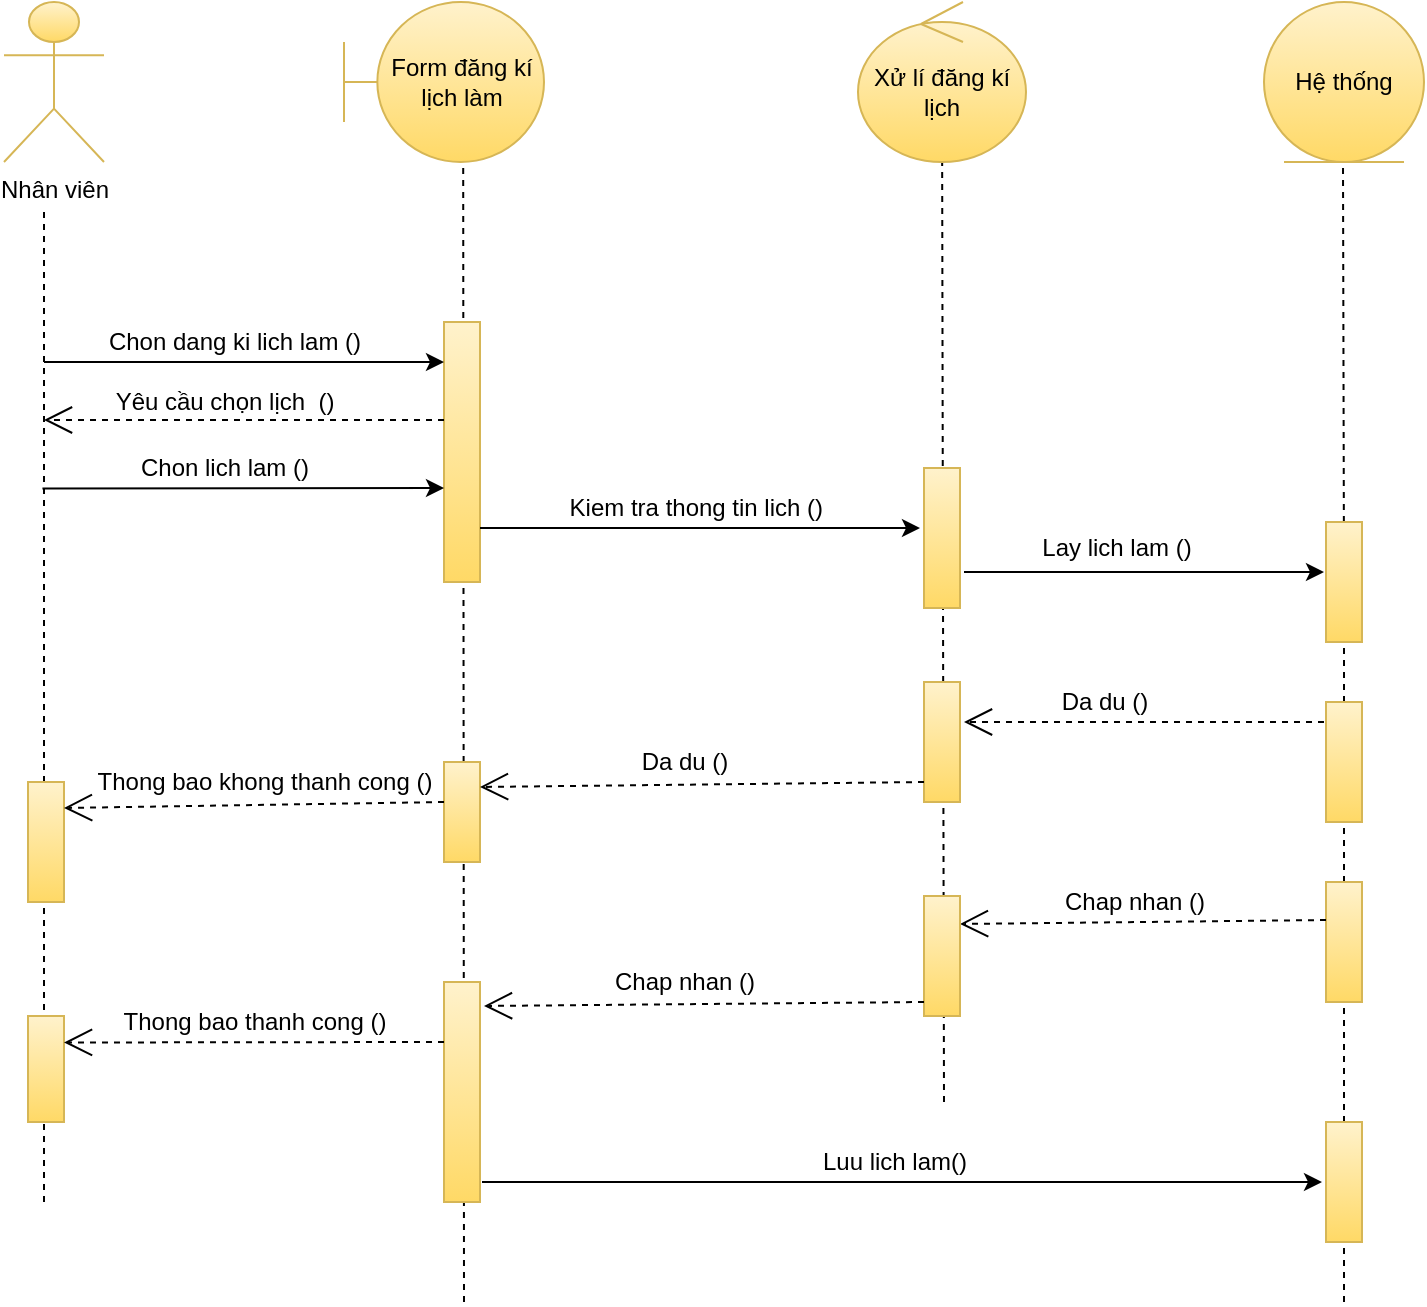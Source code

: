 <mxfile version="13.10.6" type="device"><diagram id="kgpKYQtTHZ0yAKxKKP6v" name="Page-1"><mxGraphModel dx="1038" dy="580" grid="1" gridSize="10" guides="1" tooltips="1" connect="1" arrows="1" fold="1" page="1" pageScale="1" pageWidth="850" pageHeight="1100" math="0" shadow="0"><root><mxCell id="0"/><mxCell id="1" parent="0"/><mxCell id="7q86p-iXGSad_-UU9DT7-1" value="Nhân viên" style="shape=umlActor;verticalLabelPosition=bottom;verticalAlign=top;html=1;gradientColor=#ffd966;fillColor=#fff2cc;strokeColor=#d6b656;" parent="1" vertex="1"><mxGeometry x="110" y="40" width="50" height="80" as="geometry"/></mxCell><mxCell id="7q86p-iXGSad_-UU9DT7-9" value="" style="endArrow=none;dashed=1;html=1;" parent="1" edge="1"><mxGeometry width="50" height="50" relative="1" as="geometry"><mxPoint x="130" y="640" as="sourcePoint"/><mxPoint x="130" y="144" as="targetPoint"/></mxGeometry></mxCell><mxCell id="7q86p-iXGSad_-UU9DT7-10" value="" style="endArrow=none;dashed=1;html=1;entryX=0.596;entryY=1.008;entryDx=0;entryDy=0;entryPerimeter=0;" parent="1" target="7q86p-iXGSad_-UU9DT7-27" edge="1"><mxGeometry width="50" height="50" relative="1" as="geometry"><mxPoint x="340" y="690" as="sourcePoint"/><mxPoint x="340" y="130" as="targetPoint"/></mxGeometry></mxCell><mxCell id="7q86p-iXGSad_-UU9DT7-12" value="" style="endArrow=none;dashed=1;html=1;" parent="1" target="7q86p-iXGSad_-UU9DT7-28" edge="1"><mxGeometry width="50" height="50" relative="1" as="geometry"><mxPoint x="580" y="590" as="sourcePoint"/><mxPoint x="578.5" y="150" as="targetPoint"/></mxGeometry></mxCell><mxCell id="7q86p-iXGSad_-UU9DT7-27" value="Form đăng kí lịch làm" style="shape=umlBoundary;whiteSpace=wrap;html=1;gradientColor=#ffd966;fillColor=#fff2cc;strokeColor=#d6b656;" parent="1" vertex="1"><mxGeometry x="280" y="40" width="100" height="80" as="geometry"/></mxCell><mxCell id="7q86p-iXGSad_-UU9DT7-28" value="Xử lí đăng kí lịch" style="ellipse;shape=umlControl;whiteSpace=wrap;html=1;gradientColor=#ffd966;fillColor=#fff2cc;strokeColor=#d6b656;" parent="1" vertex="1"><mxGeometry x="537" y="40" width="84" height="80" as="geometry"/></mxCell><mxCell id="7q86p-iXGSad_-UU9DT7-30" value="" style="rounded=0;whiteSpace=wrap;html=1;gradientColor=#ffd966;fillColor=#fff2cc;strokeColor=#d6b656;" parent="1" vertex="1"><mxGeometry x="330" y="200" width="18" height="130" as="geometry"/></mxCell><mxCell id="7q86p-iXGSad_-UU9DT7-31" value="" style="endArrow=classic;html=1;" parent="1" edge="1"><mxGeometry width="50" height="50" relative="1" as="geometry"><mxPoint x="130" y="220" as="sourcePoint"/><mxPoint x="330" y="220" as="targetPoint"/></mxGeometry></mxCell><mxCell id="7q86p-iXGSad_-UU9DT7-33" value="Chon dang ki lich lam ()" style="text;html=1;align=center;verticalAlign=middle;resizable=0;points=[];autosize=1;" parent="1" vertex="1"><mxGeometry x="155" y="200" width="140" height="20" as="geometry"/></mxCell><mxCell id="7q86p-iXGSad_-UU9DT7-35" value="Chon lich lam ()" style="text;html=1;align=center;verticalAlign=middle;resizable=0;points=[];autosize=1;" parent="1" vertex="1"><mxGeometry x="170" y="263" width="100" height="20" as="geometry"/></mxCell><mxCell id="7q86p-iXGSad_-UU9DT7-36" value="" style="endArrow=classic;html=1;" parent="1" edge="1"><mxGeometry width="50" height="50" relative="1" as="geometry"><mxPoint x="348" y="303" as="sourcePoint"/><mxPoint x="568" y="303" as="targetPoint"/></mxGeometry></mxCell><mxCell id="7q86p-iXGSad_-UU9DT7-50" value="&amp;nbsp;Kiem tra thong tin lich ()" style="text;html=1;align=center;verticalAlign=middle;resizable=0;points=[];autosize=1;" parent="1" vertex="1"><mxGeometry x="379" y="283" width="150" height="20" as="geometry"/></mxCell><mxCell id="5cE6aCdNLMLqde5PupL3-1" value="Hệ thống" style="ellipse;shape=umlEntity;whiteSpace=wrap;html=1;gradientColor=#ffd966;fillColor=#fff2cc;strokeColor=#d6b656;" parent="1" vertex="1"><mxGeometry x="740" y="40" width="80" height="80" as="geometry"/></mxCell><mxCell id="5cE6aCdNLMLqde5PupL3-11" value="" style="endArrow=none;dashed=1;html=1;" parent="1" edge="1" source="e7aXR3aMTCjTQuxkrJn8-4"><mxGeometry width="50" height="50" relative="1" as="geometry"><mxPoint x="780" y="520" as="sourcePoint"/><mxPoint x="779.5" y="120" as="targetPoint"/></mxGeometry></mxCell><mxCell id="5cE6aCdNLMLqde5PupL3-13" value="" style="rounded=0;whiteSpace=wrap;html=1;gradientColor=#ffd966;fillColor=#fff2cc;strokeColor=#d6b656;" parent="1" vertex="1"><mxGeometry x="570" y="273" width="18" height="70" as="geometry"/></mxCell><mxCell id="e7aXR3aMTCjTQuxkrJn8-1" value="" style="endArrow=open;endFill=1;endSize=12;html=1;dashed=1;" edge="1" parent="1"><mxGeometry width="160" relative="1" as="geometry"><mxPoint x="330" y="249" as="sourcePoint"/><mxPoint x="130" y="249" as="targetPoint"/></mxGeometry></mxCell><mxCell id="e7aXR3aMTCjTQuxkrJn8-2" value="" style="endArrow=classic;html=1;entryX=0.044;entryY=0.199;entryDx=0;entryDy=0;entryPerimeter=0;" edge="1" parent="1"><mxGeometry width="50" height="50" relative="1" as="geometry"><mxPoint x="129.21" y="283.3" as="sourcePoint"/><mxPoint x="330.002" y="283.0" as="targetPoint"/></mxGeometry></mxCell><mxCell id="e7aXR3aMTCjTQuxkrJn8-3" value="Yêu cầu chọn lịch&amp;nbsp; ()" style="text;html=1;align=center;verticalAlign=middle;resizable=0;points=[];autosize=1;" vertex="1" parent="1"><mxGeometry x="155" y="230" width="130" height="20" as="geometry"/></mxCell><mxCell id="e7aXR3aMTCjTQuxkrJn8-5" value="" style="endArrow=none;dashed=1;html=1;" edge="1" parent="1" source="e7aXR3aMTCjTQuxkrJn8-4"><mxGeometry width="50" height="50" relative="1" as="geometry"><mxPoint x="780" y="521" as="sourcePoint"/><mxPoint x="779.261" y="351" as="targetPoint"/></mxGeometry></mxCell><mxCell id="e7aXR3aMTCjTQuxkrJn8-4" value="" style="rounded=0;whiteSpace=wrap;html=1;gradientColor=#ffd966;fillColor=#fff2cc;strokeColor=#d6b656;" vertex="1" parent="1"><mxGeometry x="771" y="300" width="18" height="60" as="geometry"/></mxCell><mxCell id="e7aXR3aMTCjTQuxkrJn8-7" value="" style="endArrow=none;dashed=1;html=1;" edge="1" parent="1" target="e7aXR3aMTCjTQuxkrJn8-4"><mxGeometry width="50" height="50" relative="1" as="geometry"><mxPoint x="780" y="690" as="sourcePoint"/><mxPoint x="779.261" y="351" as="targetPoint"/></mxGeometry></mxCell><mxCell id="e7aXR3aMTCjTQuxkrJn8-8" value="" style="endArrow=classic;html=1;" edge="1" parent="1"><mxGeometry width="50" height="50" relative="1" as="geometry"><mxPoint x="590" y="325" as="sourcePoint"/><mxPoint x="770" y="325" as="targetPoint"/></mxGeometry></mxCell><mxCell id="e7aXR3aMTCjTQuxkrJn8-9" value="Lay lich lam ()" style="text;html=1;align=center;verticalAlign=middle;resizable=0;points=[];autosize=1;" vertex="1" parent="1"><mxGeometry x="621" y="303" width="90" height="20" as="geometry"/></mxCell><mxCell id="e7aXR3aMTCjTQuxkrJn8-10" value="" style="rounded=0;whiteSpace=wrap;html=1;gradientColor=#ffd966;fillColor=#fff2cc;strokeColor=#d6b656;" vertex="1" parent="1"><mxGeometry x="771" y="390" width="18" height="60" as="geometry"/></mxCell><mxCell id="e7aXR3aMTCjTQuxkrJn8-11" value="" style="endArrow=open;endFill=1;endSize=12;html=1;dashed=1;" edge="1" parent="1"><mxGeometry width="160" relative="1" as="geometry"><mxPoint x="770" y="400" as="sourcePoint"/><mxPoint x="590" y="400" as="targetPoint"/></mxGeometry></mxCell><mxCell id="e7aXR3aMTCjTQuxkrJn8-14" value="" style="rounded=0;whiteSpace=wrap;html=1;gradientColor=#ffd966;fillColor=#fff2cc;strokeColor=#d6b656;" vertex="1" parent="1"><mxGeometry x="570" y="380" width="18" height="60" as="geometry"/></mxCell><mxCell id="e7aXR3aMTCjTQuxkrJn8-15" value="Da du ()" style="text;html=1;align=center;verticalAlign=middle;resizable=0;points=[];autosize=1;" vertex="1" parent="1"><mxGeometry x="630" y="380" width="60" height="20" as="geometry"/></mxCell><mxCell id="e7aXR3aMTCjTQuxkrJn8-16" value="" style="rounded=0;whiteSpace=wrap;html=1;gradientColor=#ffd966;fillColor=#fff2cc;strokeColor=#d6b656;" vertex="1" parent="1"><mxGeometry x="771" y="480" width="18" height="60" as="geometry"/></mxCell><mxCell id="e7aXR3aMTCjTQuxkrJn8-17" value="" style="endArrow=open;endFill=1;endSize=12;html=1;dashed=1;entryX=1;entryY=0.25;entryDx=0;entryDy=0;" edge="1" parent="1"><mxGeometry width="160" relative="1" as="geometry"><mxPoint x="771" y="499" as="sourcePoint"/><mxPoint x="588" y="501" as="targetPoint"/></mxGeometry></mxCell><mxCell id="e7aXR3aMTCjTQuxkrJn8-18" value="" style="rounded=0;whiteSpace=wrap;html=1;gradientColor=#ffd966;fillColor=#fff2cc;strokeColor=#d6b656;" vertex="1" parent="1"><mxGeometry x="570" y="487" width="18" height="60" as="geometry"/></mxCell><mxCell id="e7aXR3aMTCjTQuxkrJn8-19" value="Chap nhan ()" style="text;html=1;align=center;verticalAlign=middle;resizable=0;points=[];autosize=1;" vertex="1" parent="1"><mxGeometry x="630" y="480" width="90" height="20" as="geometry"/></mxCell><mxCell id="e7aXR3aMTCjTQuxkrJn8-20" value="" style="rounded=0;whiteSpace=wrap;html=1;gradientColor=#ffd966;fillColor=#fff2cc;strokeColor=#d6b656;" vertex="1" parent="1"><mxGeometry x="330" y="420" width="18" height="50" as="geometry"/></mxCell><mxCell id="e7aXR3aMTCjTQuxkrJn8-21" value="" style="rounded=0;whiteSpace=wrap;html=1;gradientColor=#ffd966;fillColor=#fff2cc;strokeColor=#d6b656;" vertex="1" parent="1"><mxGeometry x="330" y="530" width="18" height="110" as="geometry"/></mxCell><mxCell id="e7aXR3aMTCjTQuxkrJn8-22" value="" style="endArrow=open;endFill=1;endSize=12;html=1;dashed=1;entryX=1;entryY=0.25;entryDx=0;entryDy=0;" edge="1" parent="1" target="e7aXR3aMTCjTQuxkrJn8-20"><mxGeometry width="160" relative="1" as="geometry"><mxPoint x="570" y="430" as="sourcePoint"/><mxPoint x="387" y="432" as="targetPoint"/></mxGeometry></mxCell><mxCell id="e7aXR3aMTCjTQuxkrJn8-24" value="Da du ()" style="text;html=1;align=center;verticalAlign=middle;resizable=0;points=[];autosize=1;" vertex="1" parent="1"><mxGeometry x="420" y="410" width="60" height="20" as="geometry"/></mxCell><mxCell id="e7aXR3aMTCjTQuxkrJn8-25" value="" style="endArrow=open;endFill=1;endSize=12;html=1;dashed=1;" edge="1" parent="1"><mxGeometry width="160" relative="1" as="geometry"><mxPoint x="570" y="540" as="sourcePoint"/><mxPoint x="350" y="542" as="targetPoint"/></mxGeometry></mxCell><mxCell id="e7aXR3aMTCjTQuxkrJn8-26" value="Chap nhan ()" style="text;html=1;align=center;verticalAlign=middle;resizable=0;points=[];autosize=1;" vertex="1" parent="1"><mxGeometry x="405" y="520" width="90" height="20" as="geometry"/></mxCell><mxCell id="e7aXR3aMTCjTQuxkrJn8-27" value="" style="endArrow=classic;html=1;" edge="1" parent="1"><mxGeometry width="50" height="50" relative="1" as="geometry"><mxPoint x="349" y="630" as="sourcePoint"/><mxPoint x="769" y="630" as="targetPoint"/></mxGeometry></mxCell><mxCell id="e7aXR3aMTCjTQuxkrJn8-28" value="" style="rounded=0;whiteSpace=wrap;html=1;gradientColor=#ffd966;fillColor=#fff2cc;strokeColor=#d6b656;" vertex="1" parent="1"><mxGeometry x="771" y="600" width="18" height="60" as="geometry"/></mxCell><mxCell id="e7aXR3aMTCjTQuxkrJn8-29" value="Luu lich lam()" style="text;html=1;align=center;verticalAlign=middle;resizable=0;points=[];autosize=1;" vertex="1" parent="1"><mxGeometry x="510" y="610" width="90" height="20" as="geometry"/></mxCell><mxCell id="e7aXR3aMTCjTQuxkrJn8-30" value="" style="rounded=0;whiteSpace=wrap;html=1;gradientColor=#ffd966;fillColor=#fff2cc;strokeColor=#d6b656;" vertex="1" parent="1"><mxGeometry x="122" y="430" width="18" height="60" as="geometry"/></mxCell><mxCell id="e7aXR3aMTCjTQuxkrJn8-31" value="" style="rounded=0;whiteSpace=wrap;html=1;gradientColor=#ffd966;fillColor=#fff2cc;strokeColor=#d6b656;" vertex="1" parent="1"><mxGeometry x="122" y="547" width="18" height="53" as="geometry"/></mxCell><mxCell id="e7aXR3aMTCjTQuxkrJn8-32" value="" style="endArrow=open;endFill=1;endSize=12;html=1;dashed=1;" edge="1" parent="1"><mxGeometry width="160" relative="1" as="geometry"><mxPoint x="330" y="440" as="sourcePoint"/><mxPoint x="140" y="443" as="targetPoint"/></mxGeometry></mxCell><mxCell id="e7aXR3aMTCjTQuxkrJn8-34" value="" style="endArrow=open;endFill=1;endSize=12;html=1;dashed=1;entryX=1;entryY=0.25;entryDx=0;entryDy=0;" edge="1" parent="1" target="e7aXR3aMTCjTQuxkrJn8-31"><mxGeometry width="160" relative="1" as="geometry"><mxPoint x="330" y="560" as="sourcePoint"/><mxPoint x="147" y="562" as="targetPoint"/></mxGeometry></mxCell><mxCell id="e7aXR3aMTCjTQuxkrJn8-35" value="Thong bao khong thanh cong ()" style="text;html=1;align=center;verticalAlign=middle;resizable=0;points=[];autosize=1;" vertex="1" parent="1"><mxGeometry x="150" y="420" width="180" height="20" as="geometry"/></mxCell><mxCell id="e7aXR3aMTCjTQuxkrJn8-36" value="Thong bao thanh cong ()" style="text;html=1;align=center;verticalAlign=middle;resizable=0;points=[];autosize=1;" vertex="1" parent="1"><mxGeometry x="160" y="540" width="150" height="20" as="geometry"/></mxCell></root></mxGraphModel></diagram></mxfile>